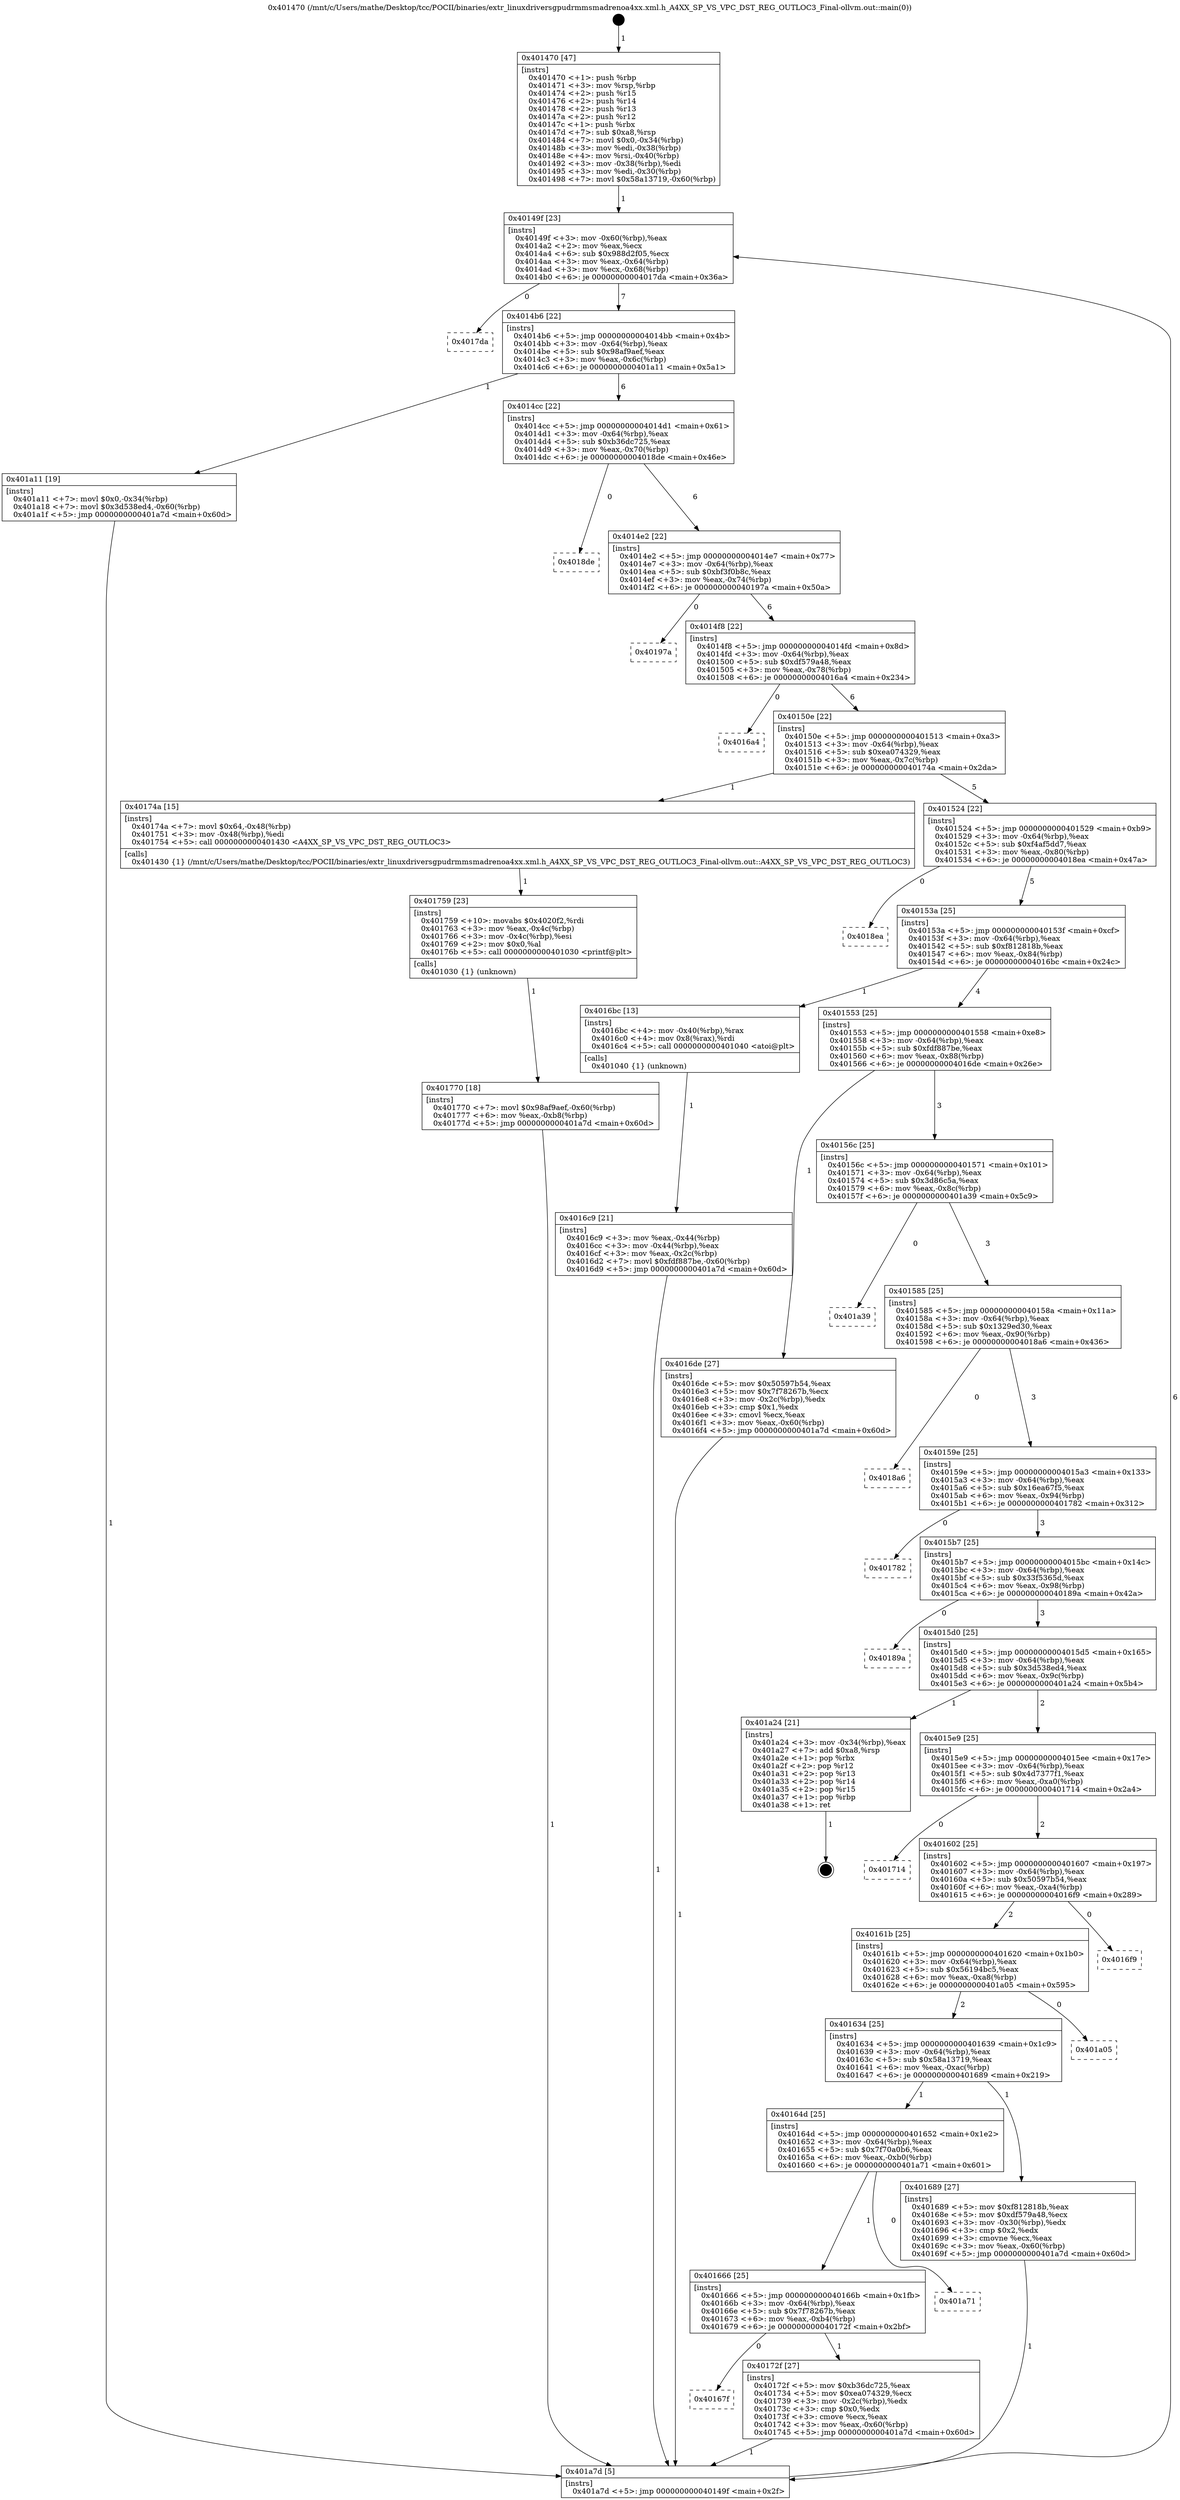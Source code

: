 digraph "0x401470" {
  label = "0x401470 (/mnt/c/Users/mathe/Desktop/tcc/POCII/binaries/extr_linuxdriversgpudrmmsmadrenoa4xx.xml.h_A4XX_SP_VS_VPC_DST_REG_OUTLOC3_Final-ollvm.out::main(0))"
  labelloc = "t"
  node[shape=record]

  Entry [label="",width=0.3,height=0.3,shape=circle,fillcolor=black,style=filled]
  "0x40149f" [label="{
     0x40149f [23]\l
     | [instrs]\l
     &nbsp;&nbsp;0x40149f \<+3\>: mov -0x60(%rbp),%eax\l
     &nbsp;&nbsp;0x4014a2 \<+2\>: mov %eax,%ecx\l
     &nbsp;&nbsp;0x4014a4 \<+6\>: sub $0x988d2f05,%ecx\l
     &nbsp;&nbsp;0x4014aa \<+3\>: mov %eax,-0x64(%rbp)\l
     &nbsp;&nbsp;0x4014ad \<+3\>: mov %ecx,-0x68(%rbp)\l
     &nbsp;&nbsp;0x4014b0 \<+6\>: je 00000000004017da \<main+0x36a\>\l
  }"]
  "0x4017da" [label="{
     0x4017da\l
  }", style=dashed]
  "0x4014b6" [label="{
     0x4014b6 [22]\l
     | [instrs]\l
     &nbsp;&nbsp;0x4014b6 \<+5\>: jmp 00000000004014bb \<main+0x4b\>\l
     &nbsp;&nbsp;0x4014bb \<+3\>: mov -0x64(%rbp),%eax\l
     &nbsp;&nbsp;0x4014be \<+5\>: sub $0x98af9aef,%eax\l
     &nbsp;&nbsp;0x4014c3 \<+3\>: mov %eax,-0x6c(%rbp)\l
     &nbsp;&nbsp;0x4014c6 \<+6\>: je 0000000000401a11 \<main+0x5a1\>\l
  }"]
  Exit [label="",width=0.3,height=0.3,shape=circle,fillcolor=black,style=filled,peripheries=2]
  "0x401a11" [label="{
     0x401a11 [19]\l
     | [instrs]\l
     &nbsp;&nbsp;0x401a11 \<+7\>: movl $0x0,-0x34(%rbp)\l
     &nbsp;&nbsp;0x401a18 \<+7\>: movl $0x3d538ed4,-0x60(%rbp)\l
     &nbsp;&nbsp;0x401a1f \<+5\>: jmp 0000000000401a7d \<main+0x60d\>\l
  }"]
  "0x4014cc" [label="{
     0x4014cc [22]\l
     | [instrs]\l
     &nbsp;&nbsp;0x4014cc \<+5\>: jmp 00000000004014d1 \<main+0x61\>\l
     &nbsp;&nbsp;0x4014d1 \<+3\>: mov -0x64(%rbp),%eax\l
     &nbsp;&nbsp;0x4014d4 \<+5\>: sub $0xb36dc725,%eax\l
     &nbsp;&nbsp;0x4014d9 \<+3\>: mov %eax,-0x70(%rbp)\l
     &nbsp;&nbsp;0x4014dc \<+6\>: je 00000000004018de \<main+0x46e\>\l
  }"]
  "0x401770" [label="{
     0x401770 [18]\l
     | [instrs]\l
     &nbsp;&nbsp;0x401770 \<+7\>: movl $0x98af9aef,-0x60(%rbp)\l
     &nbsp;&nbsp;0x401777 \<+6\>: mov %eax,-0xb8(%rbp)\l
     &nbsp;&nbsp;0x40177d \<+5\>: jmp 0000000000401a7d \<main+0x60d\>\l
  }"]
  "0x4018de" [label="{
     0x4018de\l
  }", style=dashed]
  "0x4014e2" [label="{
     0x4014e2 [22]\l
     | [instrs]\l
     &nbsp;&nbsp;0x4014e2 \<+5\>: jmp 00000000004014e7 \<main+0x77\>\l
     &nbsp;&nbsp;0x4014e7 \<+3\>: mov -0x64(%rbp),%eax\l
     &nbsp;&nbsp;0x4014ea \<+5\>: sub $0xbf3f0b8c,%eax\l
     &nbsp;&nbsp;0x4014ef \<+3\>: mov %eax,-0x74(%rbp)\l
     &nbsp;&nbsp;0x4014f2 \<+6\>: je 000000000040197a \<main+0x50a\>\l
  }"]
  "0x401759" [label="{
     0x401759 [23]\l
     | [instrs]\l
     &nbsp;&nbsp;0x401759 \<+10\>: movabs $0x4020f2,%rdi\l
     &nbsp;&nbsp;0x401763 \<+3\>: mov %eax,-0x4c(%rbp)\l
     &nbsp;&nbsp;0x401766 \<+3\>: mov -0x4c(%rbp),%esi\l
     &nbsp;&nbsp;0x401769 \<+2\>: mov $0x0,%al\l
     &nbsp;&nbsp;0x40176b \<+5\>: call 0000000000401030 \<printf@plt\>\l
     | [calls]\l
     &nbsp;&nbsp;0x401030 \{1\} (unknown)\l
  }"]
  "0x40197a" [label="{
     0x40197a\l
  }", style=dashed]
  "0x4014f8" [label="{
     0x4014f8 [22]\l
     | [instrs]\l
     &nbsp;&nbsp;0x4014f8 \<+5\>: jmp 00000000004014fd \<main+0x8d\>\l
     &nbsp;&nbsp;0x4014fd \<+3\>: mov -0x64(%rbp),%eax\l
     &nbsp;&nbsp;0x401500 \<+5\>: sub $0xdf579a48,%eax\l
     &nbsp;&nbsp;0x401505 \<+3\>: mov %eax,-0x78(%rbp)\l
     &nbsp;&nbsp;0x401508 \<+6\>: je 00000000004016a4 \<main+0x234\>\l
  }"]
  "0x40167f" [label="{
     0x40167f\l
  }", style=dashed]
  "0x4016a4" [label="{
     0x4016a4\l
  }", style=dashed]
  "0x40150e" [label="{
     0x40150e [22]\l
     | [instrs]\l
     &nbsp;&nbsp;0x40150e \<+5\>: jmp 0000000000401513 \<main+0xa3\>\l
     &nbsp;&nbsp;0x401513 \<+3\>: mov -0x64(%rbp),%eax\l
     &nbsp;&nbsp;0x401516 \<+5\>: sub $0xea074329,%eax\l
     &nbsp;&nbsp;0x40151b \<+3\>: mov %eax,-0x7c(%rbp)\l
     &nbsp;&nbsp;0x40151e \<+6\>: je 000000000040174a \<main+0x2da\>\l
  }"]
  "0x40172f" [label="{
     0x40172f [27]\l
     | [instrs]\l
     &nbsp;&nbsp;0x40172f \<+5\>: mov $0xb36dc725,%eax\l
     &nbsp;&nbsp;0x401734 \<+5\>: mov $0xea074329,%ecx\l
     &nbsp;&nbsp;0x401739 \<+3\>: mov -0x2c(%rbp),%edx\l
     &nbsp;&nbsp;0x40173c \<+3\>: cmp $0x0,%edx\l
     &nbsp;&nbsp;0x40173f \<+3\>: cmove %ecx,%eax\l
     &nbsp;&nbsp;0x401742 \<+3\>: mov %eax,-0x60(%rbp)\l
     &nbsp;&nbsp;0x401745 \<+5\>: jmp 0000000000401a7d \<main+0x60d\>\l
  }"]
  "0x40174a" [label="{
     0x40174a [15]\l
     | [instrs]\l
     &nbsp;&nbsp;0x40174a \<+7\>: movl $0x64,-0x48(%rbp)\l
     &nbsp;&nbsp;0x401751 \<+3\>: mov -0x48(%rbp),%edi\l
     &nbsp;&nbsp;0x401754 \<+5\>: call 0000000000401430 \<A4XX_SP_VS_VPC_DST_REG_OUTLOC3\>\l
     | [calls]\l
     &nbsp;&nbsp;0x401430 \{1\} (/mnt/c/Users/mathe/Desktop/tcc/POCII/binaries/extr_linuxdriversgpudrmmsmadrenoa4xx.xml.h_A4XX_SP_VS_VPC_DST_REG_OUTLOC3_Final-ollvm.out::A4XX_SP_VS_VPC_DST_REG_OUTLOC3)\l
  }"]
  "0x401524" [label="{
     0x401524 [22]\l
     | [instrs]\l
     &nbsp;&nbsp;0x401524 \<+5\>: jmp 0000000000401529 \<main+0xb9\>\l
     &nbsp;&nbsp;0x401529 \<+3\>: mov -0x64(%rbp),%eax\l
     &nbsp;&nbsp;0x40152c \<+5\>: sub $0xf4af5dd7,%eax\l
     &nbsp;&nbsp;0x401531 \<+3\>: mov %eax,-0x80(%rbp)\l
     &nbsp;&nbsp;0x401534 \<+6\>: je 00000000004018ea \<main+0x47a\>\l
  }"]
  "0x401666" [label="{
     0x401666 [25]\l
     | [instrs]\l
     &nbsp;&nbsp;0x401666 \<+5\>: jmp 000000000040166b \<main+0x1fb\>\l
     &nbsp;&nbsp;0x40166b \<+3\>: mov -0x64(%rbp),%eax\l
     &nbsp;&nbsp;0x40166e \<+5\>: sub $0x7f78267b,%eax\l
     &nbsp;&nbsp;0x401673 \<+6\>: mov %eax,-0xb4(%rbp)\l
     &nbsp;&nbsp;0x401679 \<+6\>: je 000000000040172f \<main+0x2bf\>\l
  }"]
  "0x4018ea" [label="{
     0x4018ea\l
  }", style=dashed]
  "0x40153a" [label="{
     0x40153a [25]\l
     | [instrs]\l
     &nbsp;&nbsp;0x40153a \<+5\>: jmp 000000000040153f \<main+0xcf\>\l
     &nbsp;&nbsp;0x40153f \<+3\>: mov -0x64(%rbp),%eax\l
     &nbsp;&nbsp;0x401542 \<+5\>: sub $0xf812818b,%eax\l
     &nbsp;&nbsp;0x401547 \<+6\>: mov %eax,-0x84(%rbp)\l
     &nbsp;&nbsp;0x40154d \<+6\>: je 00000000004016bc \<main+0x24c\>\l
  }"]
  "0x401a71" [label="{
     0x401a71\l
  }", style=dashed]
  "0x4016bc" [label="{
     0x4016bc [13]\l
     | [instrs]\l
     &nbsp;&nbsp;0x4016bc \<+4\>: mov -0x40(%rbp),%rax\l
     &nbsp;&nbsp;0x4016c0 \<+4\>: mov 0x8(%rax),%rdi\l
     &nbsp;&nbsp;0x4016c4 \<+5\>: call 0000000000401040 \<atoi@plt\>\l
     | [calls]\l
     &nbsp;&nbsp;0x401040 \{1\} (unknown)\l
  }"]
  "0x401553" [label="{
     0x401553 [25]\l
     | [instrs]\l
     &nbsp;&nbsp;0x401553 \<+5\>: jmp 0000000000401558 \<main+0xe8\>\l
     &nbsp;&nbsp;0x401558 \<+3\>: mov -0x64(%rbp),%eax\l
     &nbsp;&nbsp;0x40155b \<+5\>: sub $0xfdf887be,%eax\l
     &nbsp;&nbsp;0x401560 \<+6\>: mov %eax,-0x88(%rbp)\l
     &nbsp;&nbsp;0x401566 \<+6\>: je 00000000004016de \<main+0x26e\>\l
  }"]
  "0x4016c9" [label="{
     0x4016c9 [21]\l
     | [instrs]\l
     &nbsp;&nbsp;0x4016c9 \<+3\>: mov %eax,-0x44(%rbp)\l
     &nbsp;&nbsp;0x4016cc \<+3\>: mov -0x44(%rbp),%eax\l
     &nbsp;&nbsp;0x4016cf \<+3\>: mov %eax,-0x2c(%rbp)\l
     &nbsp;&nbsp;0x4016d2 \<+7\>: movl $0xfdf887be,-0x60(%rbp)\l
     &nbsp;&nbsp;0x4016d9 \<+5\>: jmp 0000000000401a7d \<main+0x60d\>\l
  }"]
  "0x4016de" [label="{
     0x4016de [27]\l
     | [instrs]\l
     &nbsp;&nbsp;0x4016de \<+5\>: mov $0x50597b54,%eax\l
     &nbsp;&nbsp;0x4016e3 \<+5\>: mov $0x7f78267b,%ecx\l
     &nbsp;&nbsp;0x4016e8 \<+3\>: mov -0x2c(%rbp),%edx\l
     &nbsp;&nbsp;0x4016eb \<+3\>: cmp $0x1,%edx\l
     &nbsp;&nbsp;0x4016ee \<+3\>: cmovl %ecx,%eax\l
     &nbsp;&nbsp;0x4016f1 \<+3\>: mov %eax,-0x60(%rbp)\l
     &nbsp;&nbsp;0x4016f4 \<+5\>: jmp 0000000000401a7d \<main+0x60d\>\l
  }"]
  "0x40156c" [label="{
     0x40156c [25]\l
     | [instrs]\l
     &nbsp;&nbsp;0x40156c \<+5\>: jmp 0000000000401571 \<main+0x101\>\l
     &nbsp;&nbsp;0x401571 \<+3\>: mov -0x64(%rbp),%eax\l
     &nbsp;&nbsp;0x401574 \<+5\>: sub $0x3d86c5a,%eax\l
     &nbsp;&nbsp;0x401579 \<+6\>: mov %eax,-0x8c(%rbp)\l
     &nbsp;&nbsp;0x40157f \<+6\>: je 0000000000401a39 \<main+0x5c9\>\l
  }"]
  "0x401470" [label="{
     0x401470 [47]\l
     | [instrs]\l
     &nbsp;&nbsp;0x401470 \<+1\>: push %rbp\l
     &nbsp;&nbsp;0x401471 \<+3\>: mov %rsp,%rbp\l
     &nbsp;&nbsp;0x401474 \<+2\>: push %r15\l
     &nbsp;&nbsp;0x401476 \<+2\>: push %r14\l
     &nbsp;&nbsp;0x401478 \<+2\>: push %r13\l
     &nbsp;&nbsp;0x40147a \<+2\>: push %r12\l
     &nbsp;&nbsp;0x40147c \<+1\>: push %rbx\l
     &nbsp;&nbsp;0x40147d \<+7\>: sub $0xa8,%rsp\l
     &nbsp;&nbsp;0x401484 \<+7\>: movl $0x0,-0x34(%rbp)\l
     &nbsp;&nbsp;0x40148b \<+3\>: mov %edi,-0x38(%rbp)\l
     &nbsp;&nbsp;0x40148e \<+4\>: mov %rsi,-0x40(%rbp)\l
     &nbsp;&nbsp;0x401492 \<+3\>: mov -0x38(%rbp),%edi\l
     &nbsp;&nbsp;0x401495 \<+3\>: mov %edi,-0x30(%rbp)\l
     &nbsp;&nbsp;0x401498 \<+7\>: movl $0x58a13719,-0x60(%rbp)\l
  }"]
  "0x401a39" [label="{
     0x401a39\l
  }", style=dashed]
  "0x401585" [label="{
     0x401585 [25]\l
     | [instrs]\l
     &nbsp;&nbsp;0x401585 \<+5\>: jmp 000000000040158a \<main+0x11a\>\l
     &nbsp;&nbsp;0x40158a \<+3\>: mov -0x64(%rbp),%eax\l
     &nbsp;&nbsp;0x40158d \<+5\>: sub $0x1329ed30,%eax\l
     &nbsp;&nbsp;0x401592 \<+6\>: mov %eax,-0x90(%rbp)\l
     &nbsp;&nbsp;0x401598 \<+6\>: je 00000000004018a6 \<main+0x436\>\l
  }"]
  "0x401a7d" [label="{
     0x401a7d [5]\l
     | [instrs]\l
     &nbsp;&nbsp;0x401a7d \<+5\>: jmp 000000000040149f \<main+0x2f\>\l
  }"]
  "0x4018a6" [label="{
     0x4018a6\l
  }", style=dashed]
  "0x40159e" [label="{
     0x40159e [25]\l
     | [instrs]\l
     &nbsp;&nbsp;0x40159e \<+5\>: jmp 00000000004015a3 \<main+0x133\>\l
     &nbsp;&nbsp;0x4015a3 \<+3\>: mov -0x64(%rbp),%eax\l
     &nbsp;&nbsp;0x4015a6 \<+5\>: sub $0x16ea67f5,%eax\l
     &nbsp;&nbsp;0x4015ab \<+6\>: mov %eax,-0x94(%rbp)\l
     &nbsp;&nbsp;0x4015b1 \<+6\>: je 0000000000401782 \<main+0x312\>\l
  }"]
  "0x40164d" [label="{
     0x40164d [25]\l
     | [instrs]\l
     &nbsp;&nbsp;0x40164d \<+5\>: jmp 0000000000401652 \<main+0x1e2\>\l
     &nbsp;&nbsp;0x401652 \<+3\>: mov -0x64(%rbp),%eax\l
     &nbsp;&nbsp;0x401655 \<+5\>: sub $0x7f70a0b6,%eax\l
     &nbsp;&nbsp;0x40165a \<+6\>: mov %eax,-0xb0(%rbp)\l
     &nbsp;&nbsp;0x401660 \<+6\>: je 0000000000401a71 \<main+0x601\>\l
  }"]
  "0x401782" [label="{
     0x401782\l
  }", style=dashed]
  "0x4015b7" [label="{
     0x4015b7 [25]\l
     | [instrs]\l
     &nbsp;&nbsp;0x4015b7 \<+5\>: jmp 00000000004015bc \<main+0x14c\>\l
     &nbsp;&nbsp;0x4015bc \<+3\>: mov -0x64(%rbp),%eax\l
     &nbsp;&nbsp;0x4015bf \<+5\>: sub $0x33f5365d,%eax\l
     &nbsp;&nbsp;0x4015c4 \<+6\>: mov %eax,-0x98(%rbp)\l
     &nbsp;&nbsp;0x4015ca \<+6\>: je 000000000040189a \<main+0x42a\>\l
  }"]
  "0x401689" [label="{
     0x401689 [27]\l
     | [instrs]\l
     &nbsp;&nbsp;0x401689 \<+5\>: mov $0xf812818b,%eax\l
     &nbsp;&nbsp;0x40168e \<+5\>: mov $0xdf579a48,%ecx\l
     &nbsp;&nbsp;0x401693 \<+3\>: mov -0x30(%rbp),%edx\l
     &nbsp;&nbsp;0x401696 \<+3\>: cmp $0x2,%edx\l
     &nbsp;&nbsp;0x401699 \<+3\>: cmovne %ecx,%eax\l
     &nbsp;&nbsp;0x40169c \<+3\>: mov %eax,-0x60(%rbp)\l
     &nbsp;&nbsp;0x40169f \<+5\>: jmp 0000000000401a7d \<main+0x60d\>\l
  }"]
  "0x40189a" [label="{
     0x40189a\l
  }", style=dashed]
  "0x4015d0" [label="{
     0x4015d0 [25]\l
     | [instrs]\l
     &nbsp;&nbsp;0x4015d0 \<+5\>: jmp 00000000004015d5 \<main+0x165\>\l
     &nbsp;&nbsp;0x4015d5 \<+3\>: mov -0x64(%rbp),%eax\l
     &nbsp;&nbsp;0x4015d8 \<+5\>: sub $0x3d538ed4,%eax\l
     &nbsp;&nbsp;0x4015dd \<+6\>: mov %eax,-0x9c(%rbp)\l
     &nbsp;&nbsp;0x4015e3 \<+6\>: je 0000000000401a24 \<main+0x5b4\>\l
  }"]
  "0x401634" [label="{
     0x401634 [25]\l
     | [instrs]\l
     &nbsp;&nbsp;0x401634 \<+5\>: jmp 0000000000401639 \<main+0x1c9\>\l
     &nbsp;&nbsp;0x401639 \<+3\>: mov -0x64(%rbp),%eax\l
     &nbsp;&nbsp;0x40163c \<+5\>: sub $0x58a13719,%eax\l
     &nbsp;&nbsp;0x401641 \<+6\>: mov %eax,-0xac(%rbp)\l
     &nbsp;&nbsp;0x401647 \<+6\>: je 0000000000401689 \<main+0x219\>\l
  }"]
  "0x401a24" [label="{
     0x401a24 [21]\l
     | [instrs]\l
     &nbsp;&nbsp;0x401a24 \<+3\>: mov -0x34(%rbp),%eax\l
     &nbsp;&nbsp;0x401a27 \<+7\>: add $0xa8,%rsp\l
     &nbsp;&nbsp;0x401a2e \<+1\>: pop %rbx\l
     &nbsp;&nbsp;0x401a2f \<+2\>: pop %r12\l
     &nbsp;&nbsp;0x401a31 \<+2\>: pop %r13\l
     &nbsp;&nbsp;0x401a33 \<+2\>: pop %r14\l
     &nbsp;&nbsp;0x401a35 \<+2\>: pop %r15\l
     &nbsp;&nbsp;0x401a37 \<+1\>: pop %rbp\l
     &nbsp;&nbsp;0x401a38 \<+1\>: ret\l
  }"]
  "0x4015e9" [label="{
     0x4015e9 [25]\l
     | [instrs]\l
     &nbsp;&nbsp;0x4015e9 \<+5\>: jmp 00000000004015ee \<main+0x17e\>\l
     &nbsp;&nbsp;0x4015ee \<+3\>: mov -0x64(%rbp),%eax\l
     &nbsp;&nbsp;0x4015f1 \<+5\>: sub $0x4d7377f1,%eax\l
     &nbsp;&nbsp;0x4015f6 \<+6\>: mov %eax,-0xa0(%rbp)\l
     &nbsp;&nbsp;0x4015fc \<+6\>: je 0000000000401714 \<main+0x2a4\>\l
  }"]
  "0x401a05" [label="{
     0x401a05\l
  }", style=dashed]
  "0x401714" [label="{
     0x401714\l
  }", style=dashed]
  "0x401602" [label="{
     0x401602 [25]\l
     | [instrs]\l
     &nbsp;&nbsp;0x401602 \<+5\>: jmp 0000000000401607 \<main+0x197\>\l
     &nbsp;&nbsp;0x401607 \<+3\>: mov -0x64(%rbp),%eax\l
     &nbsp;&nbsp;0x40160a \<+5\>: sub $0x50597b54,%eax\l
     &nbsp;&nbsp;0x40160f \<+6\>: mov %eax,-0xa4(%rbp)\l
     &nbsp;&nbsp;0x401615 \<+6\>: je 00000000004016f9 \<main+0x289\>\l
  }"]
  "0x40161b" [label="{
     0x40161b [25]\l
     | [instrs]\l
     &nbsp;&nbsp;0x40161b \<+5\>: jmp 0000000000401620 \<main+0x1b0\>\l
     &nbsp;&nbsp;0x401620 \<+3\>: mov -0x64(%rbp),%eax\l
     &nbsp;&nbsp;0x401623 \<+5\>: sub $0x56194bc5,%eax\l
     &nbsp;&nbsp;0x401628 \<+6\>: mov %eax,-0xa8(%rbp)\l
     &nbsp;&nbsp;0x40162e \<+6\>: je 0000000000401a05 \<main+0x595\>\l
  }"]
  "0x4016f9" [label="{
     0x4016f9\l
  }", style=dashed]
  Entry -> "0x401470" [label=" 1"]
  "0x40149f" -> "0x4017da" [label=" 0"]
  "0x40149f" -> "0x4014b6" [label=" 7"]
  "0x401a24" -> Exit [label=" 1"]
  "0x4014b6" -> "0x401a11" [label=" 1"]
  "0x4014b6" -> "0x4014cc" [label=" 6"]
  "0x401a11" -> "0x401a7d" [label=" 1"]
  "0x4014cc" -> "0x4018de" [label=" 0"]
  "0x4014cc" -> "0x4014e2" [label=" 6"]
  "0x401770" -> "0x401a7d" [label=" 1"]
  "0x4014e2" -> "0x40197a" [label=" 0"]
  "0x4014e2" -> "0x4014f8" [label=" 6"]
  "0x401759" -> "0x401770" [label=" 1"]
  "0x4014f8" -> "0x4016a4" [label=" 0"]
  "0x4014f8" -> "0x40150e" [label=" 6"]
  "0x40174a" -> "0x401759" [label=" 1"]
  "0x40150e" -> "0x40174a" [label=" 1"]
  "0x40150e" -> "0x401524" [label=" 5"]
  "0x40172f" -> "0x401a7d" [label=" 1"]
  "0x401524" -> "0x4018ea" [label=" 0"]
  "0x401524" -> "0x40153a" [label=" 5"]
  "0x401666" -> "0x40172f" [label=" 1"]
  "0x40153a" -> "0x4016bc" [label=" 1"]
  "0x40153a" -> "0x401553" [label=" 4"]
  "0x401666" -> "0x40167f" [label=" 0"]
  "0x401553" -> "0x4016de" [label=" 1"]
  "0x401553" -> "0x40156c" [label=" 3"]
  "0x40164d" -> "0x401a71" [label=" 0"]
  "0x40156c" -> "0x401a39" [label=" 0"]
  "0x40156c" -> "0x401585" [label=" 3"]
  "0x40164d" -> "0x401666" [label=" 1"]
  "0x401585" -> "0x4018a6" [label=" 0"]
  "0x401585" -> "0x40159e" [label=" 3"]
  "0x4016de" -> "0x401a7d" [label=" 1"]
  "0x40159e" -> "0x401782" [label=" 0"]
  "0x40159e" -> "0x4015b7" [label=" 3"]
  "0x4016c9" -> "0x401a7d" [label=" 1"]
  "0x4015b7" -> "0x40189a" [label=" 0"]
  "0x4015b7" -> "0x4015d0" [label=" 3"]
  "0x4016bc" -> "0x4016c9" [label=" 1"]
  "0x4015d0" -> "0x401a24" [label=" 1"]
  "0x4015d0" -> "0x4015e9" [label=" 2"]
  "0x401470" -> "0x40149f" [label=" 1"]
  "0x4015e9" -> "0x401714" [label=" 0"]
  "0x4015e9" -> "0x401602" [label=" 2"]
  "0x401689" -> "0x401a7d" [label=" 1"]
  "0x401602" -> "0x4016f9" [label=" 0"]
  "0x401602" -> "0x40161b" [label=" 2"]
  "0x401634" -> "0x40164d" [label=" 1"]
  "0x40161b" -> "0x401a05" [label=" 0"]
  "0x40161b" -> "0x401634" [label=" 2"]
  "0x401a7d" -> "0x40149f" [label=" 6"]
  "0x401634" -> "0x401689" [label=" 1"]
}
